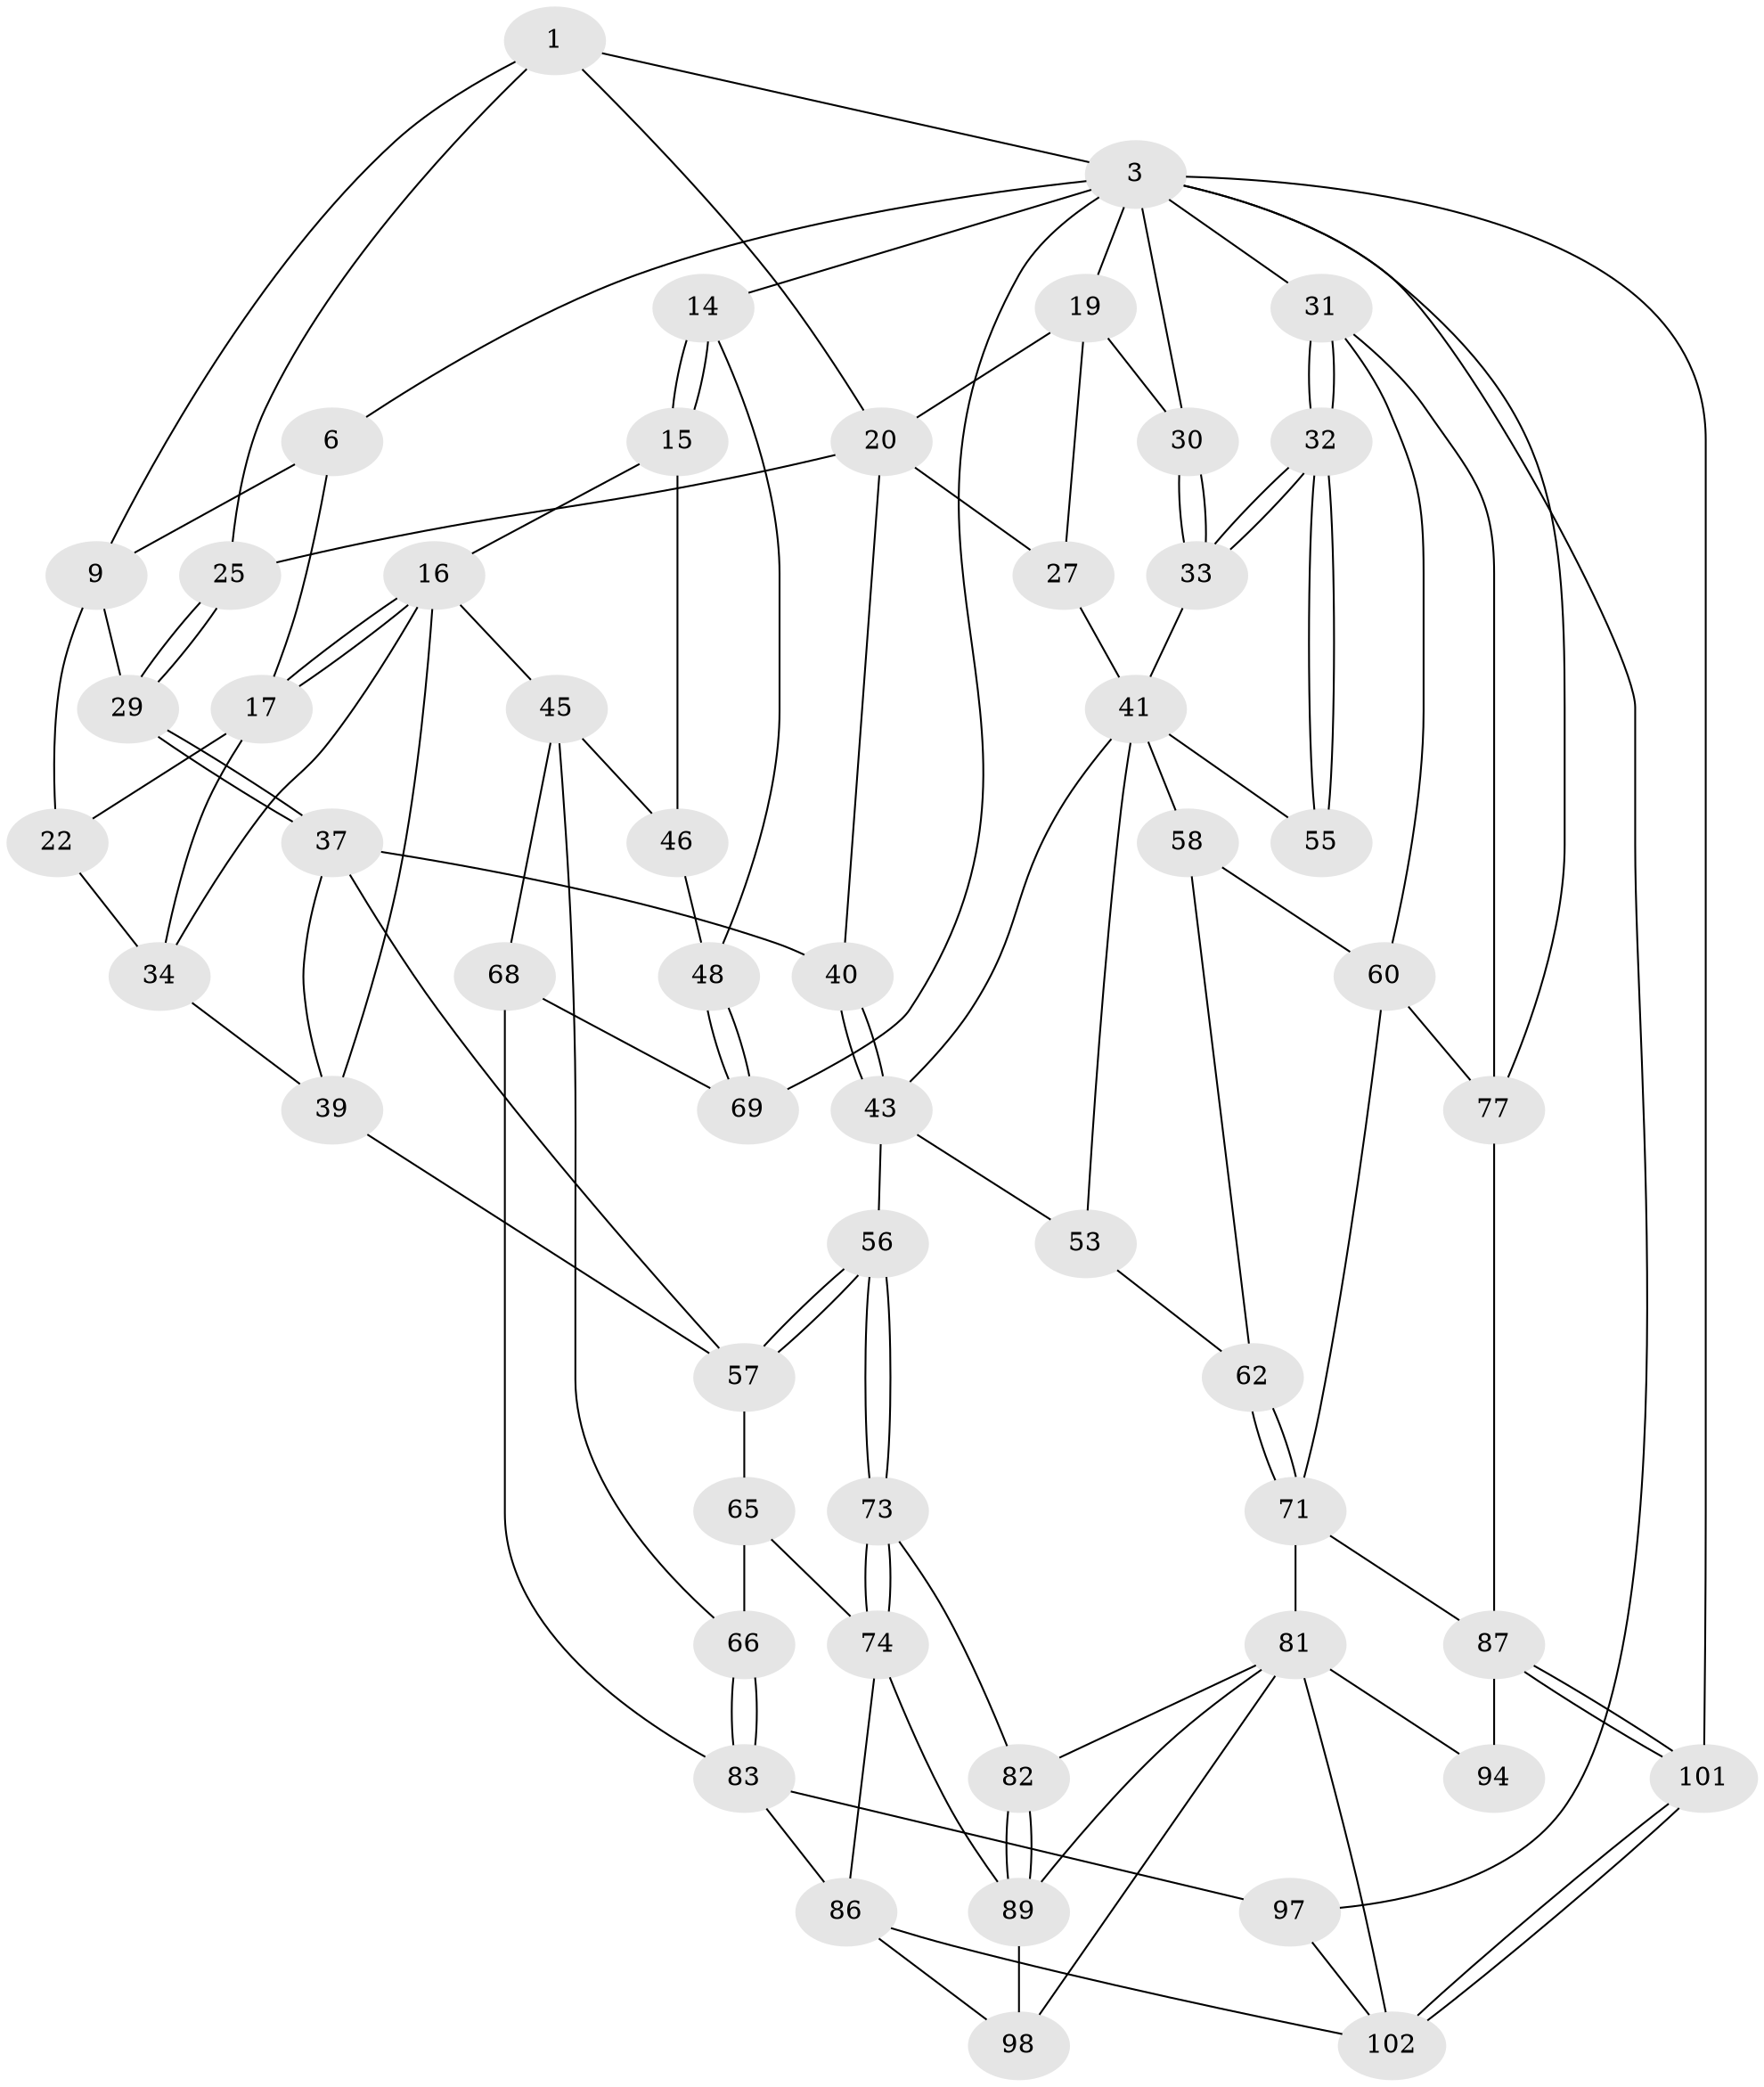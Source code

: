 // original degree distribution, {3: 0.02830188679245283, 5: 0.4811320754716981, 4: 0.24528301886792453, 6: 0.24528301886792453}
// Generated by graph-tools (version 1.1) at 2025/16/03/09/25 04:16:54]
// undirected, 53 vertices, 115 edges
graph export_dot {
graph [start="1"]
  node [color=gray90,style=filled];
  1 [pos="+0.4527723596750915+0",super="+2+8"];
  3 [pos="+0.820769137826688+0",super="+18+4"];
  6 [pos="+0.23950487496684086+0",super="+11+7"];
  9 [pos="+0.3941559551257019+0.14005378910850674",super="+21+10"];
  14 [pos="+0+0.07877673472806676"];
  15 [pos="+0.10269969177854261+0.18976425234315186"];
  16 [pos="+0.1110673831986834+0.19055568765912403",super="+35"];
  17 [pos="+0.2065358154611926+0.04016924639879565",super="+23"];
  19 [pos="+0.6974984184963248+0.09693922769788395",super="+26"];
  20 [pos="+0.6539579098398856+0.10569595965340983",super="+24"];
  22 [pos="+0.3749571630794926+0.16533768966807422"];
  25 [pos="+0.5407678866234269+0.17139708223067007"];
  27 [pos="+0.6562098758183679+0.21963487002682372"];
  29 [pos="+0.4990090357270351+0.19107324086454522"];
  30 [pos="+0.8473493600203139+0.10085598384029182"];
  31 [pos="+1+0.321685051214543",super="+59"];
  32 [pos="+1+0.31865371405901427"];
  33 [pos="+0.8923737302314817+0.22276224677689288"];
  34 [pos="+0.19122079037853823+0.2588288605150754",super="+36"];
  37 [pos="+0.4848703495760504+0.38135948014768606",super="+38"];
  39 [pos="+0.41670840449634194+0.40395237576885645",super="+50"];
  40 [pos="+0.5490993890631515+0.39414604037504475"];
  41 [pos="+0.8171497829260483+0.2839904840221218",super="+51+42"];
  43 [pos="+0.6231148365066428+0.4362557043669376",super="+54"];
  45 [pos="+0.1544594988857375+0.43399673062560784",super="+67"];
  46 [pos="+0.07009865631854328+0.38133028322628576",super="+47+49"];
  48 [pos="+0+0.4122280219509966"];
  53 [pos="+0.7306066568126648+0.5435827714520729"];
  55 [pos="+1+0.3954147443849181"];
  56 [pos="+0.6494310299264092+0.6090494870586083"];
  57 [pos="+0.4323973883412226+0.5586222701050855",super="+63"];
  58 [pos="+0.911920168471834+0.47523592797374814",super="+61"];
  60 [pos="+0.9676751604314071+0.5463745182751356",super="+70"];
  62 [pos="+0.8463733461780533+0.5984884982153867"];
  65 [pos="+0.22081723953462346+0.6412369271310917",super="+72"];
  66 [pos="+0.20939242619341877+0.6437762577542939"];
  68 [pos="+0+0.5964707562433796"];
  69 [pos="+0+0.5929694796502688"];
  71 [pos="+0.9196708462019466+0.6818373182237126",super="+80"];
  73 [pos="+0.6383957152740946+0.6879886476549031"];
  74 [pos="+0.4862285077595644+0.787858808829745",super="+75"];
  77 [pos="+1+0.7651745967615547",super="+78"];
  81 [pos="+0.791256891803595+0.7696202602841977",super="+92"];
  82 [pos="+0.6582489639199571+0.707385792102102"];
  83 [pos="+0.20390726411290452+0.7692768360065422",super="+84"];
  86 [pos="+0.3370446975868198+0.7900457964339279",super="+95"];
  87 [pos="+0.9653308565395435+0.8649377942731837",super="+88"];
  89 [pos="+0.6830195178248629+0.8866722401167716",super="+90"];
  94 [pos="+0.8502915656948554+0.9407728052105155"];
  97 [pos="+0+1",super="+104"];
  98 [pos="+0.4505912215199791+0.968640474094328",super="+106"];
  101 [pos="+0.8701936902202353+1"];
  102 [pos="+0.83208158651594+1",super="+105"];
  1 -- 3;
  1 -- 20;
  1 -- 9;
  1 -- 25;
  3 -- 19;
  3 -- 30;
  3 -- 97;
  3 -- 69;
  3 -- 6;
  3 -- 101;
  3 -- 77;
  3 -- 14;
  3 -- 31;
  6 -- 9 [weight=2];
  6 -- 17;
  9 -- 29;
  9 -- 22;
  14 -- 15;
  14 -- 15;
  14 -- 48;
  15 -- 16;
  15 -- 46;
  16 -- 17;
  16 -- 17;
  16 -- 34;
  16 -- 45;
  16 -- 39;
  17 -- 34;
  17 -- 22;
  19 -- 20;
  19 -- 27;
  19 -- 30;
  20 -- 40;
  20 -- 25;
  20 -- 27;
  22 -- 34;
  25 -- 29;
  25 -- 29;
  27 -- 41;
  29 -- 37;
  29 -- 37;
  30 -- 33;
  30 -- 33;
  31 -- 32;
  31 -- 32;
  31 -- 60;
  31 -- 77;
  32 -- 33;
  32 -- 33;
  32 -- 55;
  32 -- 55;
  33 -- 41;
  34 -- 39;
  37 -- 40;
  37 -- 57;
  37 -- 39;
  39 -- 57;
  40 -- 43;
  40 -- 43;
  41 -- 58;
  41 -- 53;
  41 -- 55;
  41 -- 43;
  43 -- 56;
  43 -- 53;
  45 -- 46;
  45 -- 66;
  45 -- 68;
  46 -- 48;
  48 -- 69;
  48 -- 69;
  53 -- 62;
  56 -- 57;
  56 -- 57;
  56 -- 73;
  56 -- 73;
  57 -- 65 [weight=2];
  58 -- 60;
  58 -- 62;
  60 -- 77;
  60 -- 71;
  62 -- 71;
  62 -- 71;
  65 -- 66;
  65 -- 74;
  66 -- 83;
  66 -- 83;
  68 -- 69;
  68 -- 83;
  71 -- 81;
  71 -- 87;
  73 -- 74;
  73 -- 74;
  73 -- 82;
  74 -- 86;
  74 -- 89;
  77 -- 87;
  81 -- 82;
  81 -- 98;
  81 -- 102;
  81 -- 89;
  81 -- 94 [weight=2];
  82 -- 89;
  82 -- 89;
  83 -- 86 [weight=2];
  83 -- 97 [weight=2];
  86 -- 102;
  86 -- 98;
  87 -- 101;
  87 -- 101;
  87 -- 94;
  89 -- 98 [weight=2];
  97 -- 102;
  101 -- 102;
  101 -- 102;
}
